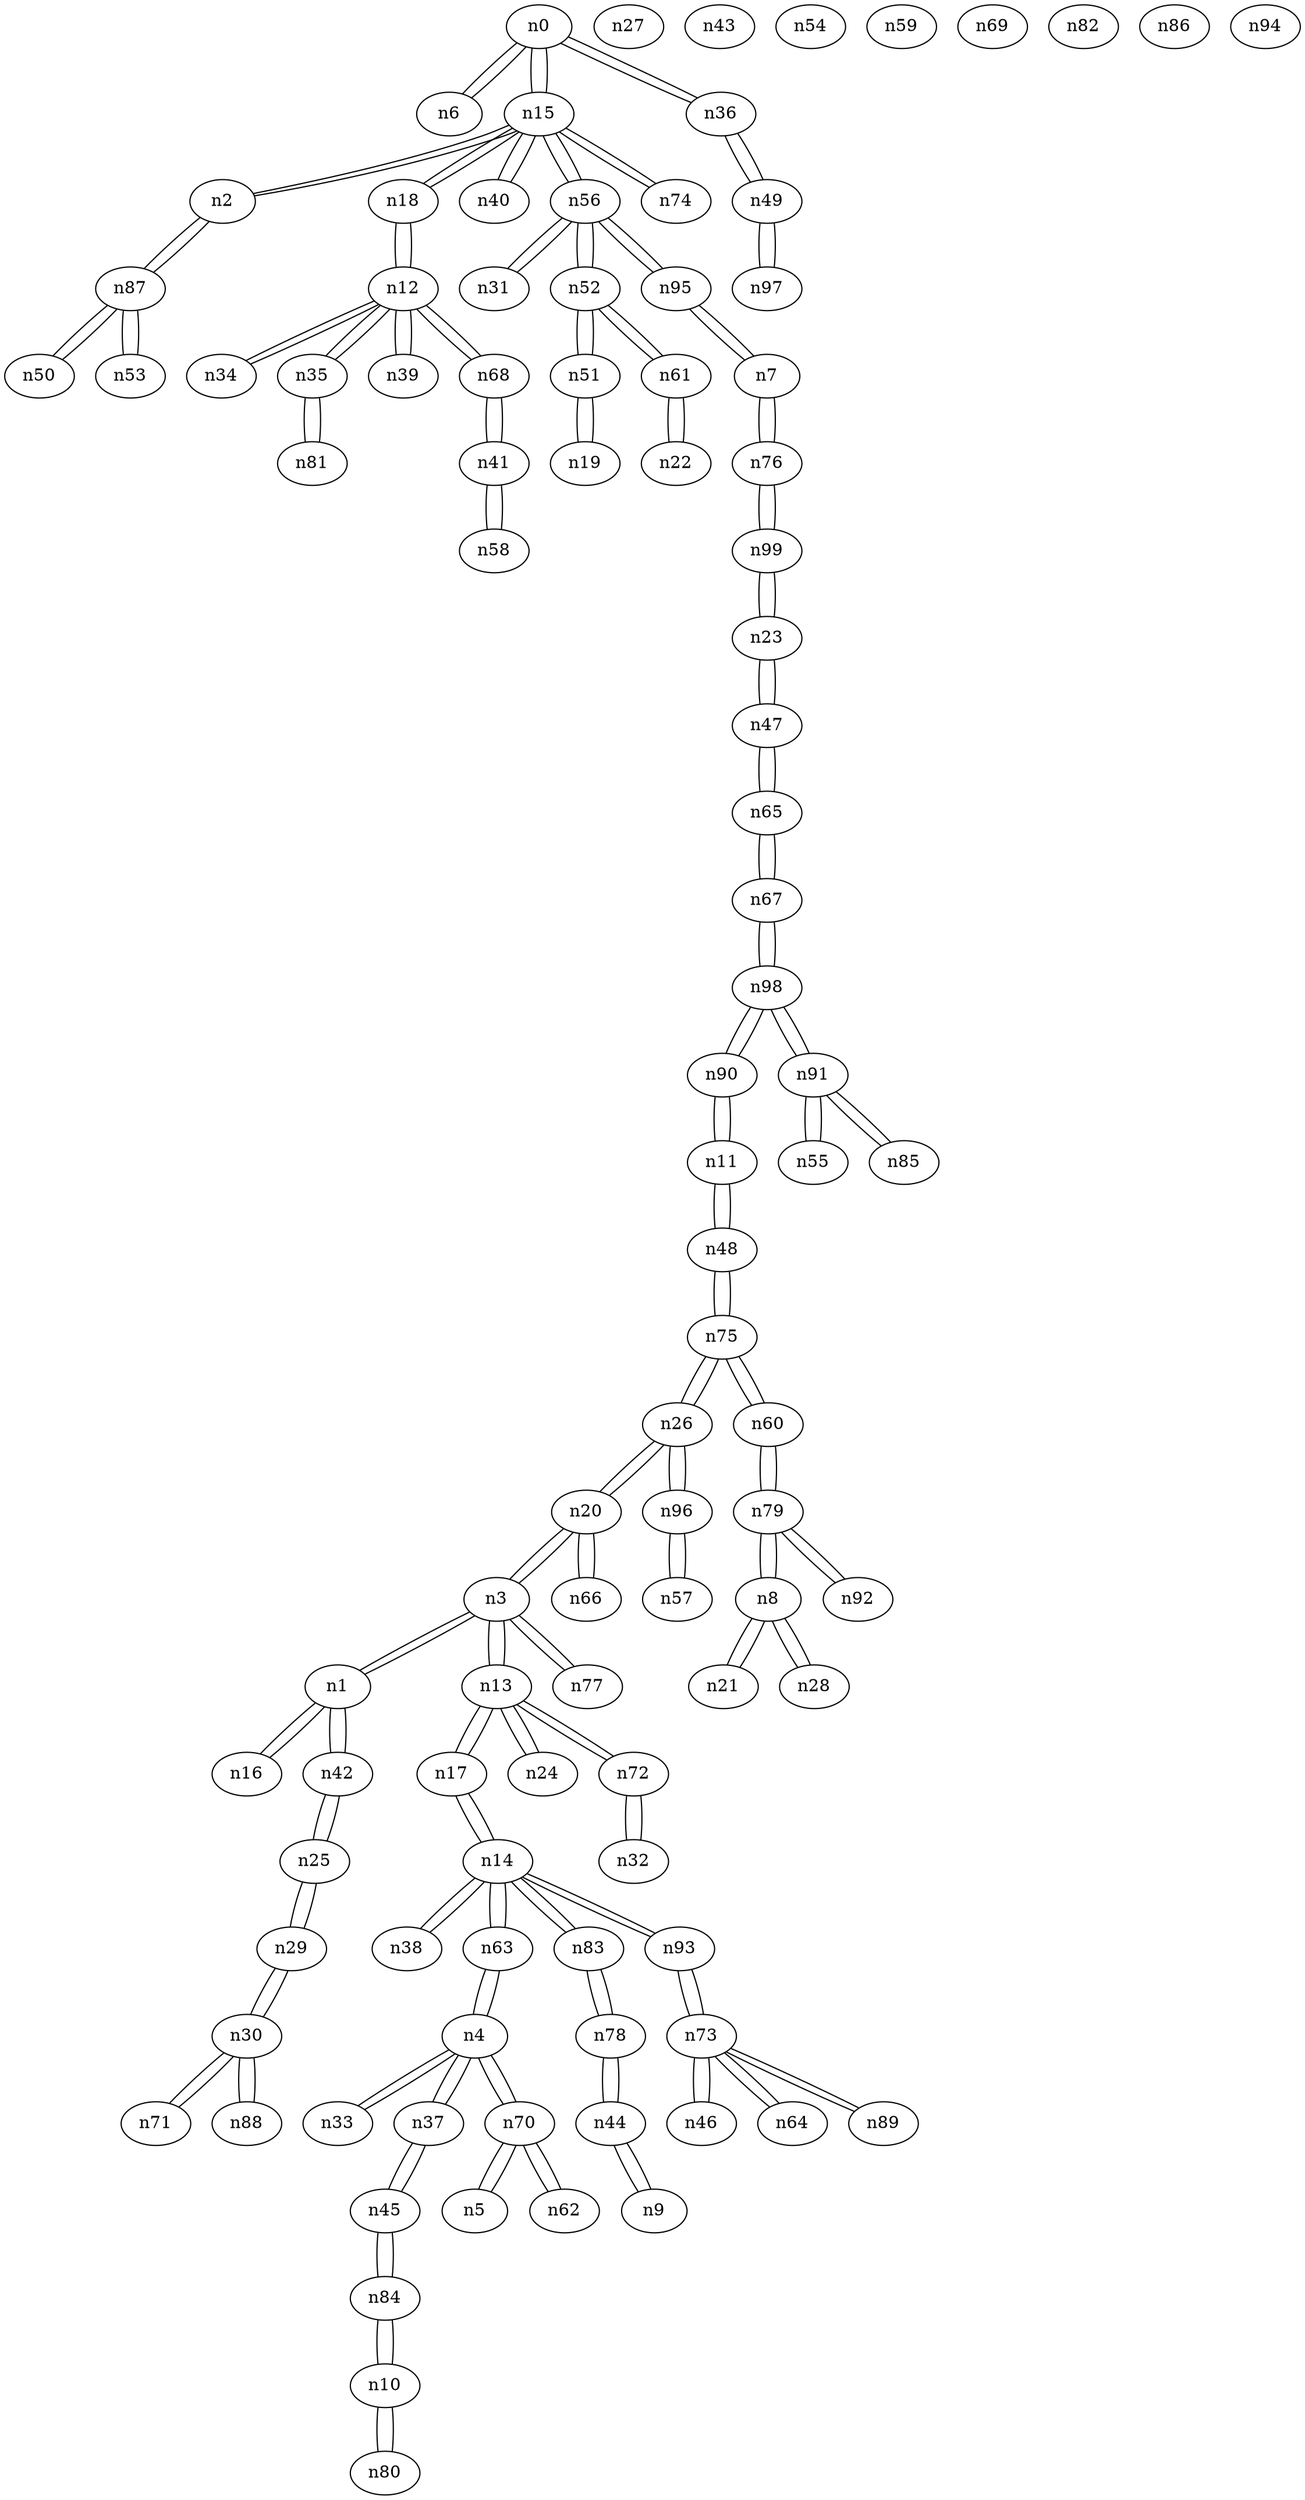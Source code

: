 graph {
n0;
n1;
n2;
n3;
n4;
n5;
n6;
n7;
n8;
n9;
n10;
n11;
n12;
n13;
n14;
n15;
n16;
n17;
n18;
n19;
n20;
n21;
n22;
n23;
n24;
n25;
n26;
n27;
n28;
n29;
n30;
n31;
n32;
n33;
n34;
n35;
n36;
n37;
n38;
n39;
n40;
n41;
n42;
n43;
n44;
n45;
n46;
n47;
n48;
n49;
n50;
n51;
n52;
n53;
n54;
n55;
n56;
n57;
n58;
n59;
n60;
n61;
n62;
n63;
n64;
n65;
n66;
n67;
n68;
n69;
n70;
n71;
n72;
n73;
n74;
n75;
n76;
n77;
n78;
n79;
n80;
n81;
n82;
n83;
n84;
n85;
n86;
n87;
n88;
n89;
n90;
n91;
n92;
n93;
n94;
n95;
n96;
n97;
n98;
n99;
n0 -- n36;
n0 -- n15;
n0 -- n6;
n1 -- n42;
n1 -- n3;
n1 -- n16;
n2 -- n15;
n2 -- n87;
n3 -- n13;
n3 -- n77;
n3 -- n1;
n3 -- n20;
n4 -- n70;
n4 -- n63;
n4 -- n33;
n4 -- n37;
n5 -- n70;
n6 -- n0;
n7 -- n76;
n7 -- n95;
n8 -- n28;
n8 -- n21;
n8 -- n79;
n9 -- n44;
n10 -- n84;
n10 -- n80;
n11 -- n90;
n11 -- n48;
n12 -- n68;
n12 -- n18;
n12 -- n39;
n12 -- n35;
n12 -- n34;
n13 -- n72;
n13 -- n17;
n13 -- n3;
n13 -- n24;
n14 -- n38;
n14 -- n63;
n14 -- n17;
n14 -- n83;
n14 -- n93;
n15 -- n74;
n15 -- n0;
n15 -- n2;
n15 -- n18;
n15 -- n56;
n15 -- n40;
n16 -- n1;
n17 -- n13;
n17 -- n14;
n18 -- n15;
n18 -- n12;
n19 -- n51;
n20 -- n66;
n20 -- n26;
n20 -- n3;
n21 -- n8;
n22 -- n61;
n23 -- n99;
n23 -- n47;
n24 -- n13;
n25 -- n42;
n25 -- n29;
n26 -- n75;
n26 -- n20;
n26 -- n96;
n28 -- n8;
n29 -- n30;
n29 -- n25;
n30 -- n88;
n30 -- n71;
n30 -- n29;
n31 -- n56;
n32 -- n72;
n33 -- n4;
n34 -- n12;
n35 -- n81;
n35 -- n12;
n36 -- n0;
n36 -- n49;
n37 -- n45;
n37 -- n4;
n38 -- n14;
n39 -- n12;
n40 -- n15;
n41 -- n68;
n41 -- n58;
n42 -- n1;
n42 -- n25;
n44 -- n9;
n44 -- n78;
n45 -- n84;
n45 -- n37;
n46 -- n73;
n47 -- n65;
n47 -- n23;
n48 -- n75;
n48 -- n11;
n49 -- n97;
n49 -- n36;
n50 -- n87;
n51 -- n52;
n51 -- n19;
n52 -- n51;
n52 -- n61;
n52 -- n56;
n53 -- n87;
n55 -- n91;
n56 -- n52;
n56 -- n15;
n56 -- n31;
n56 -- n95;
n57 -- n96;
n58 -- n41;
n60 -- n75;
n60 -- n79;
n61 -- n52;
n61 -- n22;
n62 -- n70;
n63 -- n4;
n63 -- n14;
n64 -- n73;
n65 -- n67;
n65 -- n47;
n66 -- n20;
n67 -- n65;
n67 -- n98;
n68 -- n12;
n68 -- n41;
n70 -- n62;
n70 -- n5;
n70 -- n4;
n71 -- n30;
n72 -- n13;
n72 -- n32;
n73 -- n64;
n73 -- n46;
n73 -- n93;
n73 -- n89;
n74 -- n15;
n75 -- n60;
n75 -- n26;
n75 -- n48;
n76 -- n99;
n76 -- n7;
n77 -- n3;
n78 -- n83;
n78 -- n44;
n79 -- n60;
n79 -- n8;
n79 -- n92;
n80 -- n10;
n81 -- n35;
n83 -- n14;
n83 -- n78;
n84 -- n45;
n84 -- n10;
n85 -- n91;
n87 -- n50;
n87 -- n2;
n87 -- n53;
n88 -- n30;
n89 -- n73;
n90 -- n98;
n90 -- n11;
n91 -- n98;
n91 -- n55;
n91 -- n85;
n92 -- n79;
n93 -- n73;
n93 -- n14;
n95 -- n7;
n95 -- n56;
n96 -- n57;
n96 -- n26;
n97 -- n49;
n98 -- n67;
n98 -- n91;
n98 -- n90;
n99 -- n23;
n99 -- n76;
}
